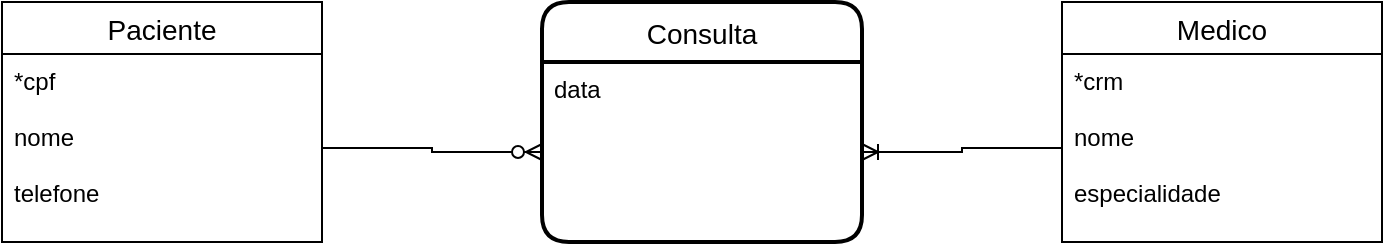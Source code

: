 <mxfile version="13.7.9" type="device"><diagram id="R2lEEEUBdFMjLlhIrx00" name="Page-1"><mxGraphModel dx="868" dy="479" grid="1" gridSize="10" guides="1" tooltips="1" connect="1" arrows="1" fold="1" page="1" pageScale="1" pageWidth="850" pageHeight="1100" math="0" shadow="0" extFonts="Permanent Marker^https://fonts.googleapis.com/css?family=Permanent+Marker"><root><mxCell id="0"/><mxCell id="1" parent="0"/><mxCell id="NnG9X-bCzduuQWzq-gst-1" value="Paciente" style="swimlane;fontStyle=0;childLayout=stackLayout;horizontal=1;startSize=26;horizontalStack=0;resizeParent=1;resizeParentMax=0;resizeLast=0;collapsible=1;marginBottom=0;align=center;fontSize=14;" vertex="1" parent="1"><mxGeometry x="60" y="150" width="160" height="120" as="geometry"/></mxCell><mxCell id="NnG9X-bCzduuQWzq-gst-2" value="*cpf&#xA;&#xA;nome&#xA;&#xA;telefone&#xA;&#xA;" style="text;strokeColor=none;fillColor=none;spacingLeft=4;spacingRight=4;overflow=hidden;rotatable=0;points=[[0,0.5],[1,0.5]];portConstraint=eastwest;fontSize=12;" vertex="1" parent="NnG9X-bCzduuQWzq-gst-1"><mxGeometry y="26" width="160" height="94" as="geometry"/></mxCell><mxCell id="NnG9X-bCzduuQWzq-gst-29" value="Consulta" style="swimlane;childLayout=stackLayout;horizontal=1;startSize=30;horizontalStack=0;rounded=1;fontSize=14;fontStyle=0;strokeWidth=2;resizeParent=0;resizeLast=1;shadow=0;dashed=0;align=center;" vertex="1" parent="1"><mxGeometry x="330" y="150" width="160" height="120" as="geometry"/></mxCell><mxCell id="NnG9X-bCzduuQWzq-gst-30" value="data" style="align=left;strokeColor=none;fillColor=none;spacingLeft=4;fontSize=12;verticalAlign=top;resizable=0;rotatable=0;part=1;" vertex="1" parent="NnG9X-bCzduuQWzq-gst-29"><mxGeometry y="30" width="160" height="90" as="geometry"/></mxCell><mxCell id="NnG9X-bCzduuQWzq-gst-34" style="edgeStyle=orthogonalEdgeStyle;rounded=0;orthogonalLoop=1;jettySize=auto;html=1;exitX=0;exitY=0.5;exitDx=0;exitDy=0;startArrow=ERzeroToMany;startFill=1;endArrow=none;endFill=0;" edge="1" parent="1" source="NnG9X-bCzduuQWzq-gst-30" target="NnG9X-bCzduuQWzq-gst-2"><mxGeometry relative="1" as="geometry"/></mxCell><mxCell id="NnG9X-bCzduuQWzq-gst-35" style="edgeStyle=orthogonalEdgeStyle;rounded=0;orthogonalLoop=1;jettySize=auto;html=1;exitX=1;exitY=0.5;exitDx=0;exitDy=0;startArrow=ERoneToMany;startFill=0;endArrow=none;endFill=0;" edge="1" parent="1" source="NnG9X-bCzduuQWzq-gst-30" target="NnG9X-bCzduuQWzq-gst-33"><mxGeometry relative="1" as="geometry"/></mxCell><mxCell id="NnG9X-bCzduuQWzq-gst-32" value="Medico" style="swimlane;fontStyle=0;childLayout=stackLayout;horizontal=1;startSize=26;horizontalStack=0;resizeParent=1;resizeParentMax=0;resizeLast=0;collapsible=1;marginBottom=0;align=center;fontSize=14;" vertex="1" parent="1"><mxGeometry x="590" y="150" width="160" height="120" as="geometry"/></mxCell><mxCell id="NnG9X-bCzduuQWzq-gst-33" value="*crm&#xA;&#xA;nome&#xA;&#xA;especialidade&#xA;" style="text;strokeColor=none;fillColor=none;spacingLeft=4;spacingRight=4;overflow=hidden;rotatable=0;points=[[0,0.5],[1,0.5]];portConstraint=eastwest;fontSize=12;" vertex="1" parent="NnG9X-bCzduuQWzq-gst-32"><mxGeometry y="26" width="160" height="94" as="geometry"/></mxCell></root></mxGraphModel></diagram></mxfile>